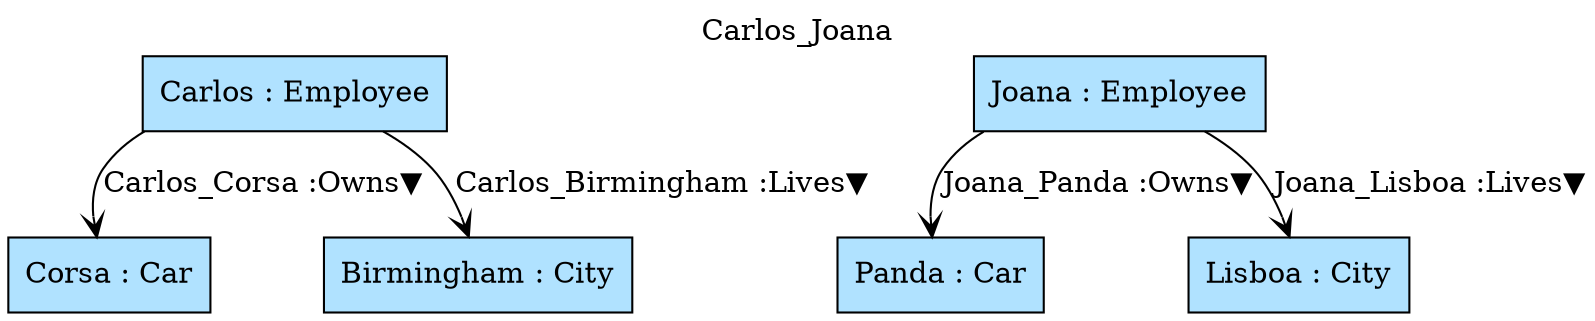 digraph {graph[label=Carlos_Joana,labelloc=tl,labelfontsize=12];
"Carlos"[shape=box,fillcolor=lightskyblue1,style = filled,label="Carlos : Employee"];
"Joana"[shape=box,fillcolor=lightskyblue1,style = filled,label="Joana : Employee"];
"Corsa"[shape=box,fillcolor=lightskyblue1,style = filled,label="Corsa : Car"];
"Panda"[shape=box,fillcolor=lightskyblue1,style = filled,label="Panda : Car"];
"Lisboa"[shape=box,fillcolor=lightskyblue1,style = filled,label="Lisboa : City"];
"Birmingham"[shape=box,fillcolor=lightskyblue1,style = filled,label="Birmingham : City"];

"Carlos"->"Corsa"[label="Carlos_Corsa :Owns▼",arrowhead=vee];
"Joana"->"Panda"[label="Joana_Panda :Owns▼",arrowhead=vee];
"Joana"->"Lisboa"[label="Joana_Lisboa :Lives▼",arrowhead=vee];
"Carlos"->"Birmingham"[label="Carlos_Birmingham :Lives▼",arrowhead=vee];
}
